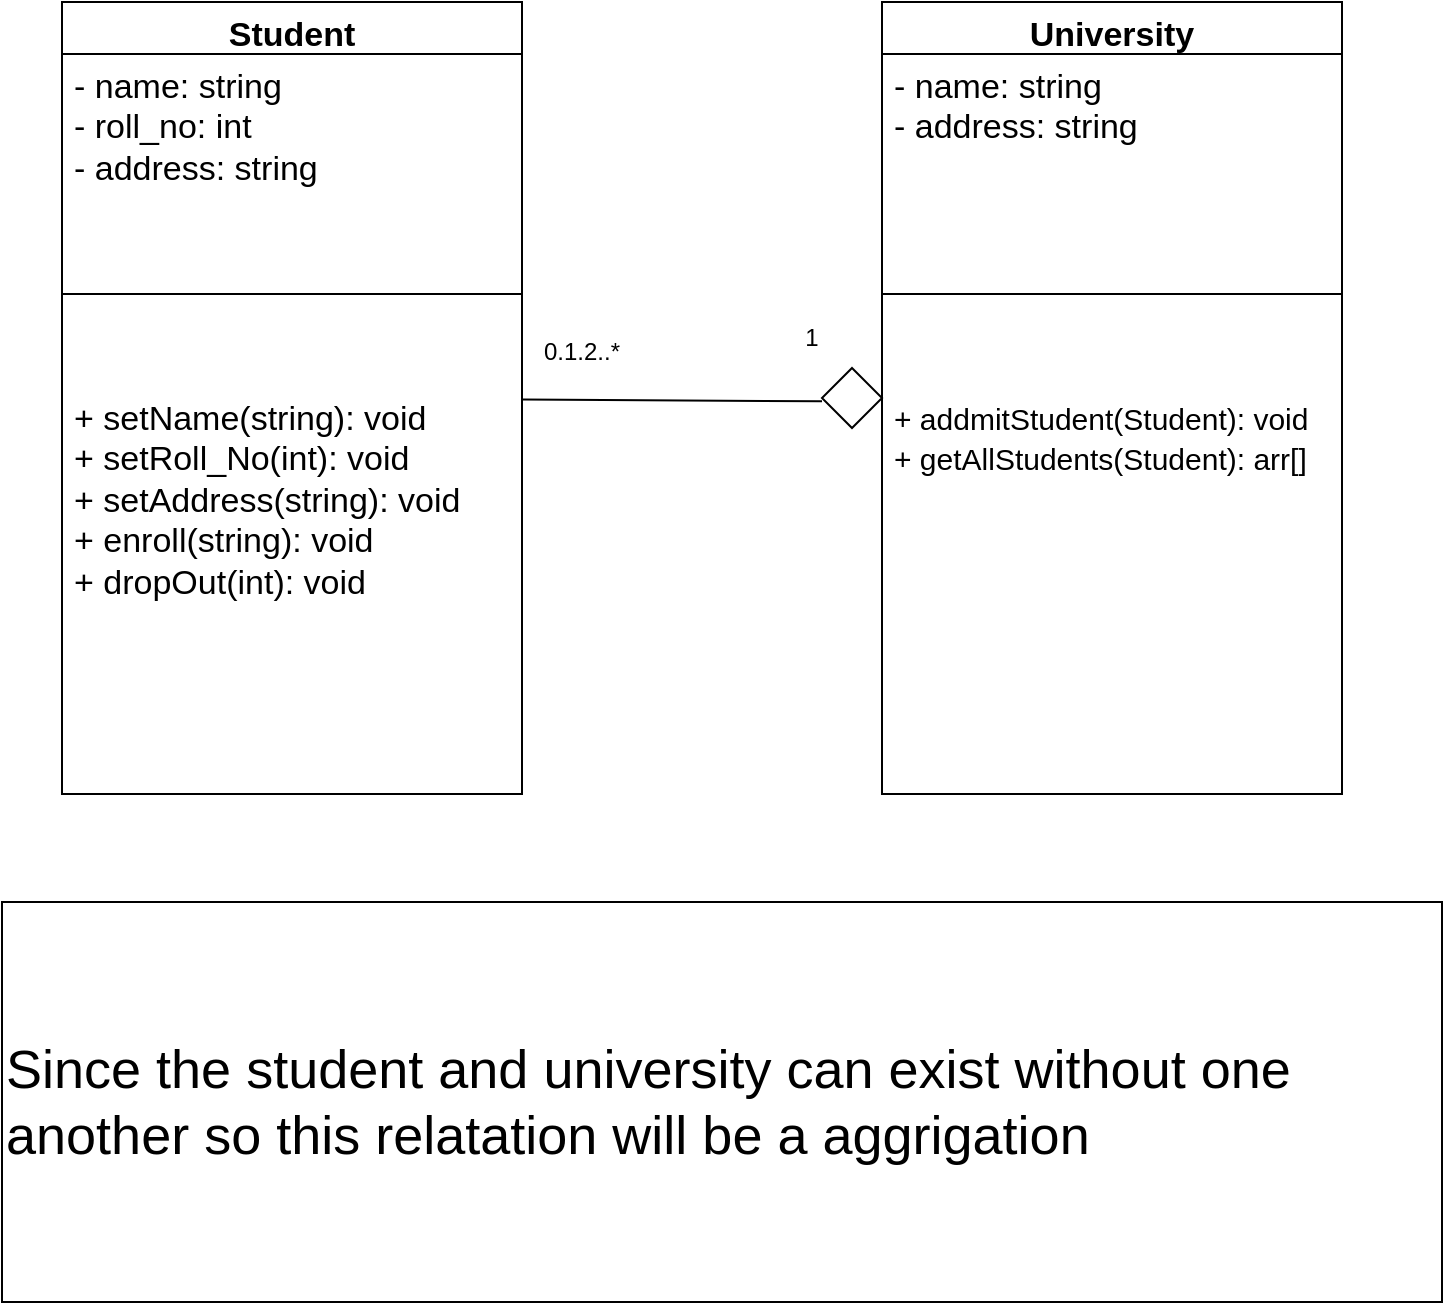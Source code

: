 <mxfile version="27.1.5">
  <diagram name="Page-1" id="2Nkzva1K4cVuqRfbs4uY">
    <mxGraphModel dx="1070" dy="490" grid="1" gridSize="10" guides="1" tooltips="1" connect="1" arrows="1" fold="1" page="1" pageScale="1" pageWidth="850" pageHeight="1100" math="0" shadow="0">
      <root>
        <mxCell id="0" />
        <mxCell id="1" parent="0" />
        <mxCell id="PgNYun0s8CIv6_MDh4ge-5" value="Student" style="swimlane;fontStyle=1;align=center;verticalAlign=top;childLayout=stackLayout;horizontal=1;startSize=26;horizontalStack=0;resizeParent=1;resizeParentMax=0;resizeLast=0;collapsible=1;marginBottom=0;whiteSpace=wrap;html=1;fontSize=17;" parent="1" vertex="1">
          <mxGeometry x="80" y="80" width="230" height="396" as="geometry" />
        </mxCell>
        <mxCell id="PgNYun0s8CIv6_MDh4ge-6" value="- name: string&lt;div&gt;- roll_no: int&lt;/div&gt;&lt;div&gt;- address: string&lt;/div&gt;&lt;div&gt;&lt;br&gt;&lt;/div&gt;" style="text;strokeColor=none;fillColor=none;align=left;verticalAlign=top;spacingLeft=4;spacingRight=4;overflow=hidden;rotatable=0;points=[[0,0.5],[1,0.5]];portConstraint=eastwest;whiteSpace=wrap;html=1;fontSize=17;" parent="PgNYun0s8CIv6_MDh4ge-5" vertex="1">
          <mxGeometry y="26" width="230" height="74" as="geometry" />
        </mxCell>
        <mxCell id="PgNYun0s8CIv6_MDh4ge-7" value="" style="line;strokeWidth=1;fillColor=none;align=left;verticalAlign=middle;spacingTop=-1;spacingLeft=3;spacingRight=3;rotatable=0;labelPosition=right;points=[];portConstraint=eastwest;strokeColor=inherit;fontSize=17;" parent="PgNYun0s8CIv6_MDh4ge-5" vertex="1">
          <mxGeometry y="100" width="230" height="92" as="geometry" />
        </mxCell>
        <mxCell id="PgNYun0s8CIv6_MDh4ge-8" value="+ setName(string): void&lt;div&gt;+ setRoll_No(int): void&lt;/div&gt;&lt;div&gt;+ setAddress(string): void&lt;/div&gt;&lt;div&gt;+ enroll(string): void&lt;div&gt;+ dropOut(int): void&lt;br&gt;&lt;/div&gt;&lt;/div&gt;" style="text;strokeColor=none;fillColor=none;align=left;verticalAlign=top;spacingLeft=4;spacingRight=4;overflow=hidden;rotatable=0;points=[[0,0.5],[1,0.5]];portConstraint=eastwest;whiteSpace=wrap;html=1;fontSize=17;" parent="PgNYun0s8CIv6_MDh4ge-5" vertex="1">
          <mxGeometry y="192" width="230" height="204" as="geometry" />
        </mxCell>
        <mxCell id="Xl6NuGSKY5KmwSKETpz8-1" value="University" style="swimlane;fontStyle=1;align=center;verticalAlign=top;childLayout=stackLayout;horizontal=1;startSize=26;horizontalStack=0;resizeParent=1;resizeParentMax=0;resizeLast=0;collapsible=1;marginBottom=0;whiteSpace=wrap;html=1;fontSize=17;" vertex="1" parent="1">
          <mxGeometry x="490" y="80" width="230" height="396" as="geometry" />
        </mxCell>
        <mxCell id="Xl6NuGSKY5KmwSKETpz8-2" value="- name: string&lt;div&gt;- address: string&lt;/div&gt;&lt;div&gt;&lt;br&gt;&lt;/div&gt;" style="text;strokeColor=none;fillColor=none;align=left;verticalAlign=top;spacingLeft=4;spacingRight=4;overflow=hidden;rotatable=0;points=[[0,0.5],[1,0.5]];portConstraint=eastwest;whiteSpace=wrap;html=1;fontSize=17;" vertex="1" parent="Xl6NuGSKY5KmwSKETpz8-1">
          <mxGeometry y="26" width="230" height="74" as="geometry" />
        </mxCell>
        <mxCell id="Xl6NuGSKY5KmwSKETpz8-3" value="" style="line;strokeWidth=1;fillColor=none;align=left;verticalAlign=middle;spacingTop=-1;spacingLeft=3;spacingRight=3;rotatable=0;labelPosition=right;points=[];portConstraint=eastwest;strokeColor=inherit;fontSize=17;" vertex="1" parent="Xl6NuGSKY5KmwSKETpz8-1">
          <mxGeometry y="100" width="230" height="92" as="geometry" />
        </mxCell>
        <mxCell id="Xl6NuGSKY5KmwSKETpz8-4" value="&lt;font style=&quot;font-size: 15px;&quot;&gt;+ addmitStudent(Student): void&lt;/font&gt;&lt;div&gt;&lt;font style=&quot;font-size: 15px;&quot;&gt;+ getAllStudents(Student): arr[]&lt;/font&gt;&lt;/div&gt;" style="text;strokeColor=none;fillColor=none;align=left;verticalAlign=top;spacingLeft=4;spacingRight=4;overflow=hidden;rotatable=0;points=[[0,0.5],[1,0.5]];portConstraint=eastwest;whiteSpace=wrap;html=1;fontSize=17;" vertex="1" parent="Xl6NuGSKY5KmwSKETpz8-1">
          <mxGeometry y="192" width="230" height="204" as="geometry" />
        </mxCell>
        <mxCell id="Xl6NuGSKY5KmwSKETpz8-5" value="" style="rhombus;whiteSpace=wrap;html=1;fillColor=#FFFFFF;" vertex="1" parent="1">
          <mxGeometry x="460" y="263" width="30" height="30" as="geometry" />
        </mxCell>
        <mxCell id="Xl6NuGSKY5KmwSKETpz8-6" value="" style="endArrow=none;html=1;rounded=0;exitX=1.002;exitY=0.033;exitDx=0;exitDy=0;exitPerimeter=0;" edge="1" parent="1" source="PgNYun0s8CIv6_MDh4ge-8">
          <mxGeometry width="50" height="50" relative="1" as="geometry">
            <mxPoint x="323" y="280" as="sourcePoint" />
            <mxPoint x="460" y="279.66" as="targetPoint" />
          </mxGeometry>
        </mxCell>
        <mxCell id="Xl6NuGSKY5KmwSKETpz8-8" value="&lt;font style=&quot;font-size: 27px;&quot;&gt;Since the student and university can exist without one another so this relatation will be a aggrigation&amp;nbsp;&lt;/font&gt;" style="whiteSpace=wrap;html=1;align=left;fillColor=#FFFFFF;" vertex="1" parent="1">
          <mxGeometry x="50" y="530" width="720" height="200" as="geometry" />
        </mxCell>
        <mxCell id="Xl6NuGSKY5KmwSKETpz8-11" value="0.1.2..*" style="text;strokeColor=none;align=center;fillColor=none;html=1;verticalAlign=middle;whiteSpace=wrap;rounded=0;" vertex="1" parent="1">
          <mxGeometry x="310" y="240" width="60" height="30" as="geometry" />
        </mxCell>
        <mxCell id="Xl6NuGSKY5KmwSKETpz8-12" value="1" style="text;strokeColor=none;align=center;fillColor=none;html=1;verticalAlign=middle;whiteSpace=wrap;rounded=0;" vertex="1" parent="1">
          <mxGeometry x="425" y="233" width="60" height="30" as="geometry" />
        </mxCell>
      </root>
    </mxGraphModel>
  </diagram>
</mxfile>
